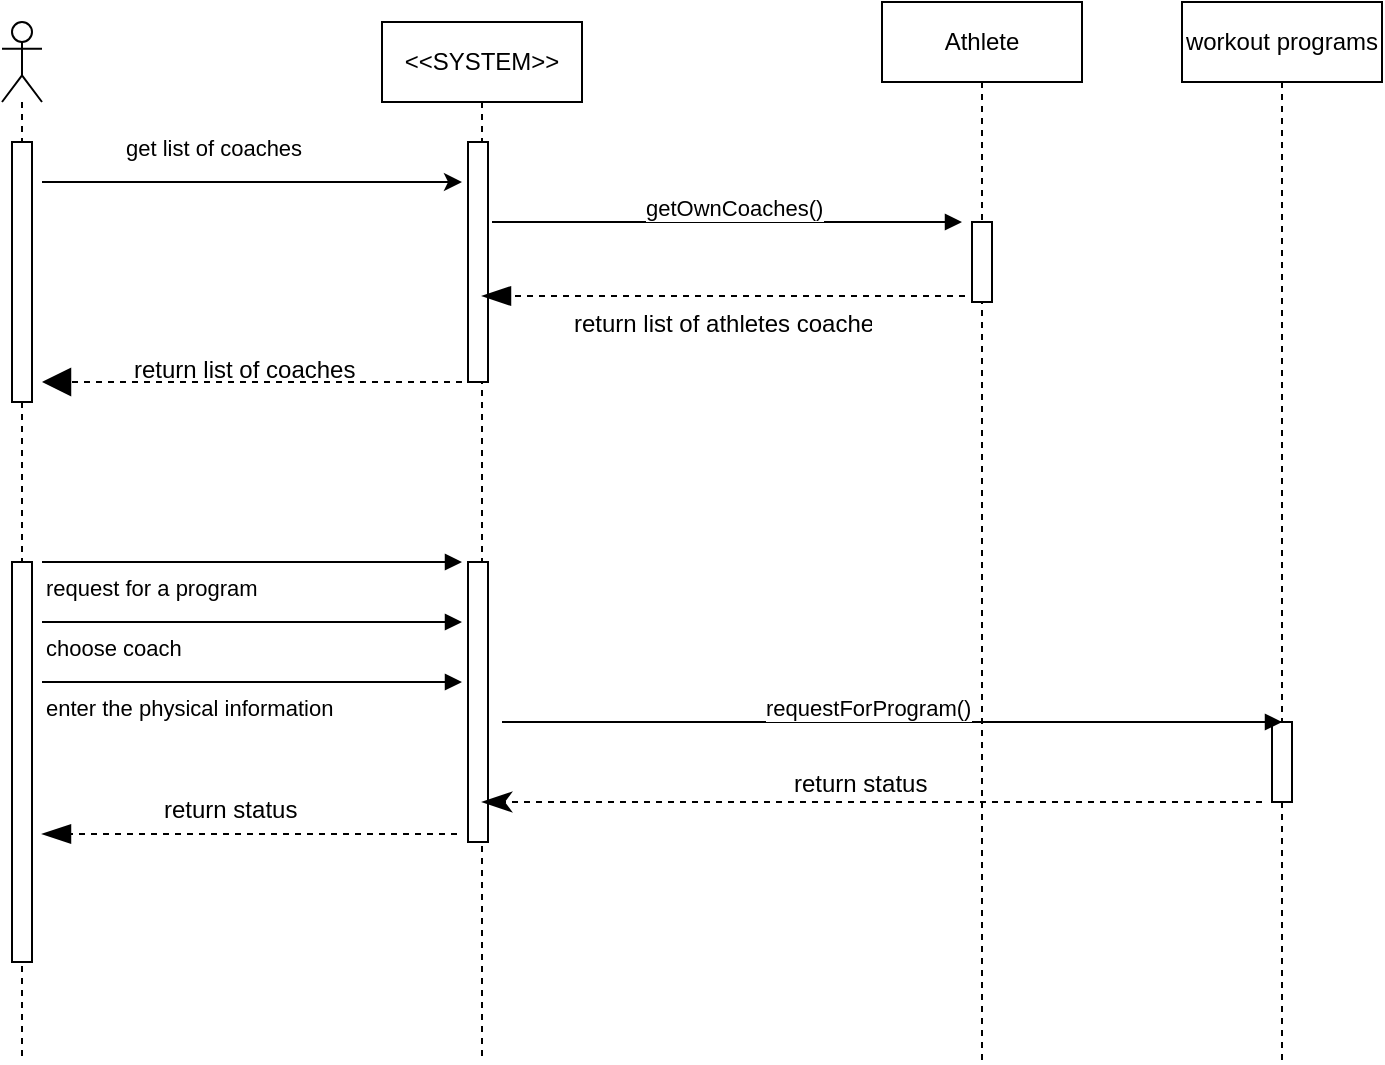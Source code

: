 <mxfile version="12.4.3" type="github" pages="1">
  <diagram id="xR1NO-RbYIgYDlHg0HIo" name="Page-1">
    <mxGraphModel dx="964" dy="548" grid="1" gridSize="10" guides="1" tooltips="1" connect="1" arrows="1" fold="1" page="1" pageScale="1" pageWidth="850" pageHeight="1100" math="0" shadow="0">
      <root>
        <mxCell id="0"/>
        <mxCell id="1" parent="0"/>
        <mxCell id="CoEcBkly0u2FdhkzZ3iZ-1" value="&amp;lt;&amp;lt;SYSTEM&amp;gt;&amp;gt;" style="shape=umlLifeline;perimeter=lifelinePerimeter;whiteSpace=wrap;html=1;container=1;collapsible=0;recursiveResize=0;outlineConnect=0;" parent="1" vertex="1">
          <mxGeometry x="270" y="170" width="100" height="520" as="geometry"/>
        </mxCell>
        <mxCell id="CoEcBkly0u2FdhkzZ3iZ-14" value="" style="html=1;points=[];perimeter=orthogonalPerimeter;" parent="CoEcBkly0u2FdhkzZ3iZ-1" vertex="1">
          <mxGeometry x="43" y="60" width="10" height="120" as="geometry"/>
        </mxCell>
        <mxCell id="CoEcBkly0u2FdhkzZ3iZ-26" value="" style="html=1;points=[];perimeter=orthogonalPerimeter;" parent="CoEcBkly0u2FdhkzZ3iZ-1" vertex="1">
          <mxGeometry x="43" y="270" width="10" height="140" as="geometry"/>
        </mxCell>
        <mxCell id="CoEcBkly0u2FdhkzZ3iZ-2" value="" style="shape=umlLifeline;participant=umlActor;perimeter=lifelinePerimeter;whiteSpace=wrap;html=1;container=1;collapsible=0;recursiveResize=0;verticalAlign=top;spacingTop=36;labelBackgroundColor=#ffffff;outlineConnect=0;" parent="1" vertex="1">
          <mxGeometry x="80" y="170" width="20" height="520" as="geometry"/>
        </mxCell>
        <mxCell id="CoEcBkly0u2FdhkzZ3iZ-4" value="" style="html=1;points=[];perimeter=orthogonalPerimeter;" parent="CoEcBkly0u2FdhkzZ3iZ-2" vertex="1">
          <mxGeometry x="5" y="60" width="10" height="130" as="geometry"/>
        </mxCell>
        <mxCell id="CoEcBkly0u2FdhkzZ3iZ-23" value="" style="html=1;points=[];perimeter=orthogonalPerimeter;" parent="CoEcBkly0u2FdhkzZ3iZ-2" vertex="1">
          <mxGeometry x="5" y="270" width="10" height="200" as="geometry"/>
        </mxCell>
        <mxCell id="CoEcBkly0u2FdhkzZ3iZ-3" value="workout programs" style="shape=umlLifeline;perimeter=lifelinePerimeter;whiteSpace=wrap;html=1;container=1;collapsible=0;recursiveResize=0;outlineConnect=0;" parent="1" vertex="1">
          <mxGeometry x="670" y="160" width="100" height="530" as="geometry"/>
        </mxCell>
        <mxCell id="CoEcBkly0u2FdhkzZ3iZ-29" value="" style="html=1;points=[];perimeter=orthogonalPerimeter;" parent="CoEcBkly0u2FdhkzZ3iZ-3" vertex="1">
          <mxGeometry x="45" y="360" width="10" height="40" as="geometry"/>
        </mxCell>
        <mxCell id="CoEcBkly0u2FdhkzZ3iZ-11" value="getOwnCoaches()" style="endArrow=block;endFill=1;html=1;edgeStyle=orthogonalEdgeStyle;align=left;verticalAlign=top;" parent="1" edge="1">
          <mxGeometry x="-0.362" y="20" relative="1" as="geometry">
            <mxPoint x="325" y="270" as="sourcePoint"/>
            <mxPoint x="560" y="270" as="targetPoint"/>
            <mxPoint as="offset"/>
          </mxGeometry>
        </mxCell>
        <mxCell id="CoEcBkly0u2FdhkzZ3iZ-13" value="Athlete" style="shape=umlLifeline;perimeter=lifelinePerimeter;whiteSpace=wrap;html=1;container=1;collapsible=0;recursiveResize=0;outlineConnect=0;" parent="1" vertex="1">
          <mxGeometry x="520" y="160" width="100" height="530" as="geometry"/>
        </mxCell>
        <mxCell id="CoEcBkly0u2FdhkzZ3iZ-17" value="" style="html=1;points=[];perimeter=orthogonalPerimeter;" parent="CoEcBkly0u2FdhkzZ3iZ-13" vertex="1">
          <mxGeometry x="45" y="110" width="10" height="40" as="geometry"/>
        </mxCell>
        <mxCell id="CoEcBkly0u2FdhkzZ3iZ-18" value="" style="endArrow=blockThin;dashed=1;endFill=1;endSize=12;html=1;" parent="1" edge="1">
          <mxGeometry width="160" relative="1" as="geometry">
            <mxPoint x="561.5" y="307" as="sourcePoint"/>
            <mxPoint x="320" y="307" as="targetPoint"/>
          </mxGeometry>
        </mxCell>
        <mxCell id="CoEcBkly0u2FdhkzZ3iZ-20" value="return list of athletes coaches" style="text;strokeColor=none;fillColor=none;align=left;verticalAlign=top;spacingLeft=4;spacingRight=4;overflow=hidden;rotatable=0;points=[[0,0.5],[1,0.5]];portConstraint=eastwest;" parent="1" vertex="1">
          <mxGeometry x="360" y="307" width="160" height="26" as="geometry"/>
        </mxCell>
        <mxCell id="CoEcBkly0u2FdhkzZ3iZ-21" value="" style="endArrow=block;dashed=1;endFill=1;endSize=12;html=1;" parent="1" edge="1">
          <mxGeometry width="160" relative="1" as="geometry">
            <mxPoint x="310" y="350" as="sourcePoint"/>
            <mxPoint x="100" y="350" as="targetPoint"/>
          </mxGeometry>
        </mxCell>
        <mxCell id="CoEcBkly0u2FdhkzZ3iZ-22" value="return list of coaches" style="text;strokeColor=none;fillColor=none;align=left;verticalAlign=top;spacingLeft=4;spacingRight=4;overflow=hidden;rotatable=0;points=[[0,0.5],[1,0.5]];portConstraint=eastwest;" parent="1" vertex="1">
          <mxGeometry x="140" y="330" width="130" height="26" as="geometry"/>
        </mxCell>
        <mxCell id="CoEcBkly0u2FdhkzZ3iZ-27" value="request for a program" style="endArrow=block;endFill=1;html=1;edgeStyle=orthogonalEdgeStyle;align=left;verticalAlign=top;" parent="1" edge="1">
          <mxGeometry x="-1" relative="1" as="geometry">
            <mxPoint x="100" y="440" as="sourcePoint"/>
            <mxPoint x="310" y="440" as="targetPoint"/>
          </mxGeometry>
        </mxCell>
        <mxCell id="CoEcBkly0u2FdhkzZ3iZ-43" value="" style="endArrow=classicThin;dashed=1;endFill=1;endSize=12;html=1;" parent="1" edge="1">
          <mxGeometry width="160" relative="1" as="geometry">
            <mxPoint x="710" y="560" as="sourcePoint"/>
            <mxPoint x="320" y="560" as="targetPoint"/>
          </mxGeometry>
        </mxCell>
        <mxCell id="CoEcBkly0u2FdhkzZ3iZ-44" value="" style="endArrow=blockThin;dashed=1;endFill=1;endSize=12;html=1;" parent="1" edge="1">
          <mxGeometry width="160" relative="1" as="geometry">
            <mxPoint x="307.5" y="576" as="sourcePoint"/>
            <mxPoint x="100" y="576" as="targetPoint"/>
          </mxGeometry>
        </mxCell>
        <mxCell id="CoEcBkly0u2FdhkzZ3iZ-30" value="requestForProgram()" style="endArrow=block;endFill=1;html=1;edgeStyle=orthogonalEdgeStyle;align=left;verticalAlign=top;" parent="1" edge="1">
          <mxGeometry x="-0.333" y="20" relative="1" as="geometry">
            <mxPoint x="330" y="520" as="sourcePoint"/>
            <mxPoint x="720" y="520" as="targetPoint"/>
            <mxPoint as="offset"/>
          </mxGeometry>
        </mxCell>
        <mxCell id="CoEcBkly0u2FdhkzZ3iZ-45" value="choose coach" style="endArrow=block;endFill=1;html=1;edgeStyle=orthogonalEdgeStyle;align=left;verticalAlign=top;" parent="1" edge="1">
          <mxGeometry x="-1" relative="1" as="geometry">
            <mxPoint x="100" y="470" as="sourcePoint"/>
            <mxPoint x="310" y="470" as="targetPoint"/>
          </mxGeometry>
        </mxCell>
        <mxCell id="CoEcBkly0u2FdhkzZ3iZ-47" value="return status" style="text;strokeColor=none;fillColor=none;align=left;verticalAlign=top;spacingLeft=4;spacingRight=4;overflow=hidden;rotatable=0;points=[[0,0.5],[1,0.5]];portConstraint=eastwest;" parent="1" vertex="1">
          <mxGeometry x="470" y="537" width="100" height="26" as="geometry"/>
        </mxCell>
        <mxCell id="CoEcBkly0u2FdhkzZ3iZ-48" value="return status" style="text;strokeColor=none;fillColor=none;align=left;verticalAlign=top;spacingLeft=4;spacingRight=4;overflow=hidden;rotatable=0;points=[[0,0.5],[1,0.5]];portConstraint=eastwest;" parent="1" vertex="1">
          <mxGeometry x="155" y="550" width="100" height="26" as="geometry"/>
        </mxCell>
        <mxCell id="CoEcBkly0u2FdhkzZ3iZ-49" value="enter the physical information" style="endArrow=block;endFill=1;html=1;edgeStyle=orthogonalEdgeStyle;align=left;verticalAlign=top;" parent="1" edge="1">
          <mxGeometry x="-1" relative="1" as="geometry">
            <mxPoint x="100" y="500" as="sourcePoint"/>
            <mxPoint x="310" y="500" as="targetPoint"/>
          </mxGeometry>
        </mxCell>
        <mxCell id="Eatmnu9RjHbPbuW2qq_U-1" value="" style="endArrow=classic;html=1;fontSize=9;" edge="1" parent="1">
          <mxGeometry width="50" height="50" relative="1" as="geometry">
            <mxPoint x="100" y="250" as="sourcePoint"/>
            <mxPoint x="310" y="250" as="targetPoint"/>
          </mxGeometry>
        </mxCell>
        <mxCell id="Eatmnu9RjHbPbuW2qq_U-2" value="&lt;font style=&quot;font-size: 11px&quot;&gt;get list of coaches&lt;/font&gt;" style="text;html=1;fontSize=9;" vertex="1" parent="1">
          <mxGeometry x="140" y="220" width="100" height="30" as="geometry"/>
        </mxCell>
      </root>
    </mxGraphModel>
  </diagram>
</mxfile>
